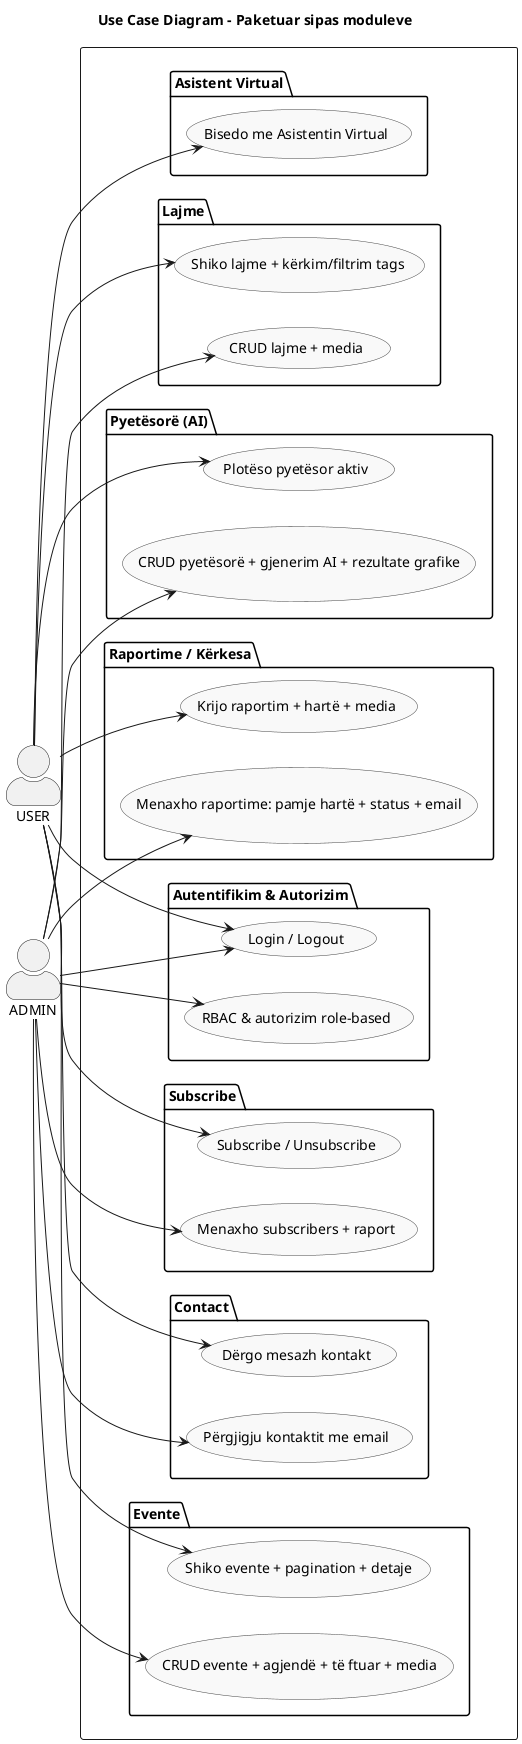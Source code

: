 @startuml
skinparam backgroundColor #FFFFFF
skinparam actorStyle awesome
skinparam usecase {
  BorderColor #444
  BackgroundColor #F9F9F9
}
title Use Case Diagram – Paketuar sipas moduleve

left to right direction

actor "USER" as U
actor "ADMIN" as A

rectangle {

  package "Evente" {
    (Shiko evente + pagination + detaje) as UC_E_USER
    (CRUD evente + agjendë + të ftuar + media) as UC_E_ADMIN
  }

  package "Lajme" {
    (Shiko lajme + kërkim/filtrim tags) as UC_N_USER
    (CRUD lajme + media) as UC_N_ADMIN
  }

  package "Pyetësorë (AI)" {
    (Plotëso pyetësor aktiv) as UC_S_USER
    (CRUD pyetësorë + gjenerim AI + rezultate grafike) as UC_S_ADMIN
  }

  package "Raportime / Kërkesa" {
    (Krijo raportim + hartë + media) as UC_R_USER
    (Menaxho raportime: pamje hartë + status + email) as UC_R_ADMIN
  }

  package "Asistent Virtual" {
    (Bisedo me Asistentin Virtual) as UC_V_USER
  }

  package "Subscribe" {
    (Subscribe / Unsubscribe) as UC_B_USER
    (Menaxho subscribers + raport) as UC_B_ADMIN
  }

  package "Contact" {
    (Dërgo mesazh kontakt) as UC_C_USER
    (Përgjigju kontaktit me email) as UC_C_ADMIN
  }

  package "Autentifikim & Autorizim" {
    (Login / Logout) as UC_AU_COMMON
    (RBAC & autorizim role-based) as UC_AU_ADMIN
  }
}

' ------------------------------
' Lidhjet USER → funksionalitete
U --> UC_E_USER
U --> UC_N_USER
U --> UC_S_USER
U --> UC_R_USER
U --> UC_V_USER
U --> UC_B_USER
U --> UC_C_USER
U --> UC_AU_COMMON

' ------------------------------
' Lidhjet ADMIN → funksionalitete
A --> UC_E_ADMIN
A --> UC_N_ADMIN
A --> UC_S_ADMIN
A --> UC_R_ADMIN
A --> UC_B_ADMIN
A --> UC_C_ADMIN
A --> UC_AU_COMMON
A --> UC_AU_ADMIN

@enduml
